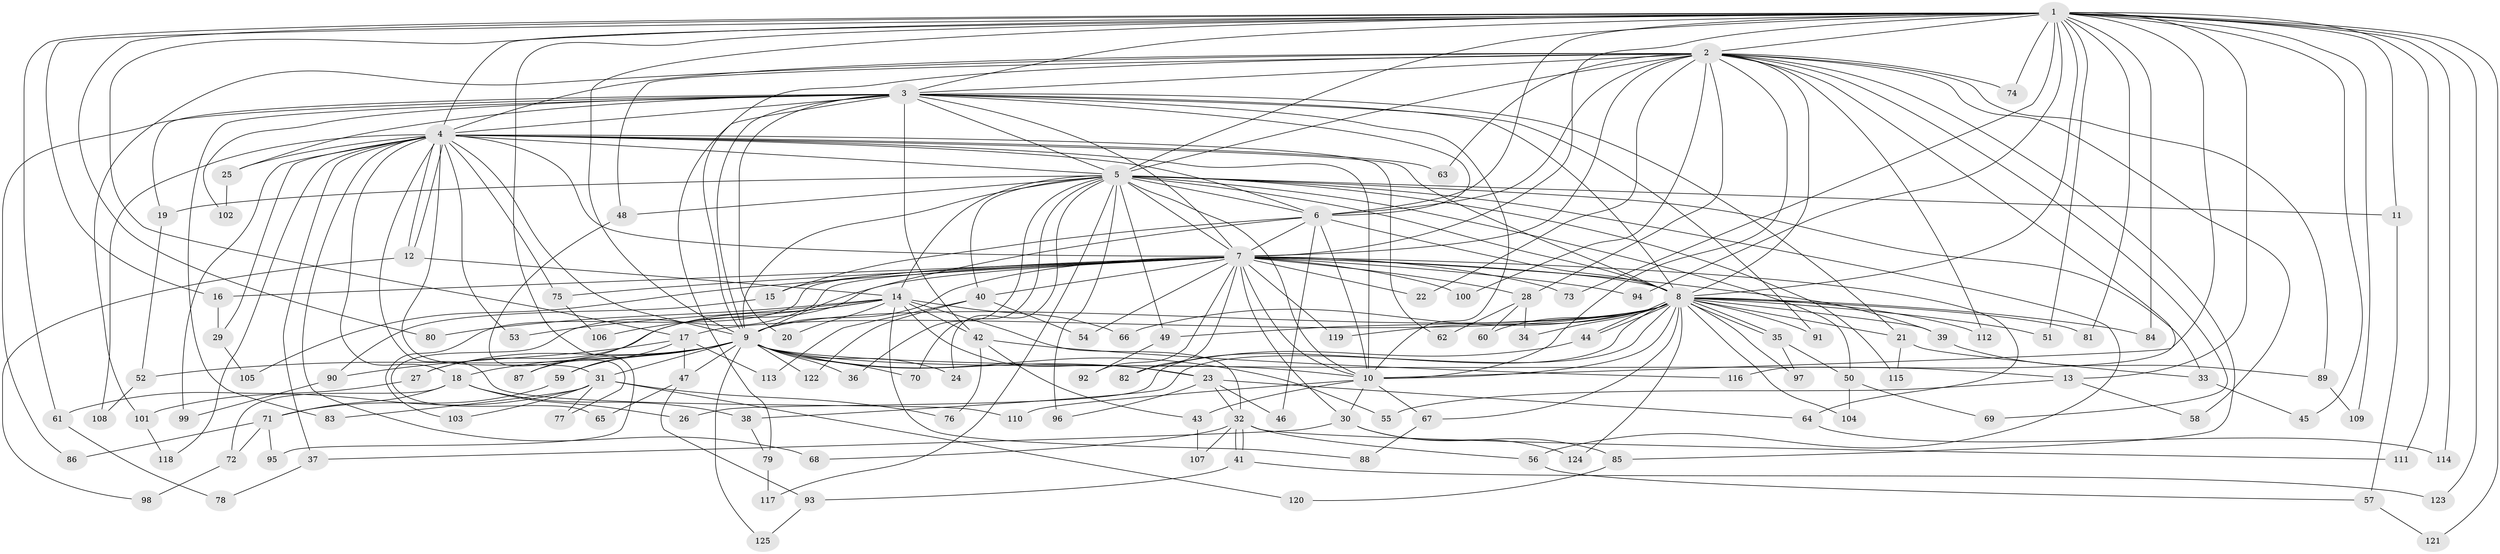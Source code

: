 // Generated by graph-tools (version 1.1) at 2025/01/03/09/25 03:01:29]
// undirected, 125 vertices, 275 edges
graph export_dot {
graph [start="1"]
  node [color=gray90,style=filled];
  1;
  2;
  3;
  4;
  5;
  6;
  7;
  8;
  9;
  10;
  11;
  12;
  13;
  14;
  15;
  16;
  17;
  18;
  19;
  20;
  21;
  22;
  23;
  24;
  25;
  26;
  27;
  28;
  29;
  30;
  31;
  32;
  33;
  34;
  35;
  36;
  37;
  38;
  39;
  40;
  41;
  42;
  43;
  44;
  45;
  46;
  47;
  48;
  49;
  50;
  51;
  52;
  53;
  54;
  55;
  56;
  57;
  58;
  59;
  60;
  61;
  62;
  63;
  64;
  65;
  66;
  67;
  68;
  69;
  70;
  71;
  72;
  73;
  74;
  75;
  76;
  77;
  78;
  79;
  80;
  81;
  82;
  83;
  84;
  85;
  86;
  87;
  88;
  89;
  90;
  91;
  92;
  93;
  94;
  95;
  96;
  97;
  98;
  99;
  100;
  101;
  102;
  103;
  104;
  105;
  106;
  107;
  108;
  109;
  110;
  111;
  112;
  113;
  114;
  115;
  116;
  117;
  118;
  119;
  120;
  121;
  122;
  123;
  124;
  125;
  1 -- 2;
  1 -- 3;
  1 -- 4;
  1 -- 5;
  1 -- 6;
  1 -- 7;
  1 -- 8;
  1 -- 9;
  1 -- 10;
  1 -- 11;
  1 -- 13;
  1 -- 16;
  1 -- 17;
  1 -- 45;
  1 -- 51;
  1 -- 61;
  1 -- 73;
  1 -- 74;
  1 -- 80;
  1 -- 81;
  1 -- 84;
  1 -- 94;
  1 -- 95;
  1 -- 109;
  1 -- 111;
  1 -- 114;
  1 -- 121;
  1 -- 123;
  2 -- 3;
  2 -- 4;
  2 -- 5;
  2 -- 6;
  2 -- 7;
  2 -- 8;
  2 -- 9;
  2 -- 10;
  2 -- 22;
  2 -- 28;
  2 -- 48;
  2 -- 58;
  2 -- 63;
  2 -- 69;
  2 -- 74;
  2 -- 85;
  2 -- 89;
  2 -- 100;
  2 -- 101;
  2 -- 112;
  2 -- 116;
  3 -- 4;
  3 -- 5;
  3 -- 6;
  3 -- 7;
  3 -- 8;
  3 -- 9;
  3 -- 10;
  3 -- 19;
  3 -- 20;
  3 -- 21;
  3 -- 25;
  3 -- 42;
  3 -- 79;
  3 -- 83;
  3 -- 86;
  3 -- 91;
  3 -- 102;
  4 -- 5;
  4 -- 6;
  4 -- 7;
  4 -- 8;
  4 -- 9;
  4 -- 10;
  4 -- 12;
  4 -- 12;
  4 -- 18;
  4 -- 25;
  4 -- 29;
  4 -- 31;
  4 -- 37;
  4 -- 53;
  4 -- 62;
  4 -- 63;
  4 -- 68;
  4 -- 75;
  4 -- 99;
  4 -- 108;
  4 -- 110;
  4 -- 118;
  5 -- 6;
  5 -- 7;
  5 -- 8;
  5 -- 9;
  5 -- 10;
  5 -- 11;
  5 -- 14;
  5 -- 19;
  5 -- 24;
  5 -- 33;
  5 -- 36;
  5 -- 40;
  5 -- 48;
  5 -- 49;
  5 -- 50;
  5 -- 56;
  5 -- 70;
  5 -- 96;
  5 -- 115;
  5 -- 117;
  6 -- 7;
  6 -- 8;
  6 -- 9;
  6 -- 10;
  6 -- 15;
  6 -- 46;
  7 -- 8;
  7 -- 9;
  7 -- 10;
  7 -- 15;
  7 -- 16;
  7 -- 22;
  7 -- 28;
  7 -- 30;
  7 -- 39;
  7 -- 40;
  7 -- 54;
  7 -- 64;
  7 -- 65;
  7 -- 73;
  7 -- 75;
  7 -- 82;
  7 -- 87;
  7 -- 92;
  7 -- 94;
  7 -- 100;
  7 -- 103;
  7 -- 105;
  7 -- 119;
  8 -- 9;
  8 -- 10;
  8 -- 17;
  8 -- 21;
  8 -- 26;
  8 -- 34;
  8 -- 35;
  8 -- 35;
  8 -- 38;
  8 -- 39;
  8 -- 44;
  8 -- 44;
  8 -- 49;
  8 -- 51;
  8 -- 60;
  8 -- 66;
  8 -- 67;
  8 -- 81;
  8 -- 84;
  8 -- 91;
  8 -- 97;
  8 -- 104;
  8 -- 112;
  8 -- 119;
  8 -- 124;
  9 -- 10;
  9 -- 13;
  9 -- 18;
  9 -- 23;
  9 -- 24;
  9 -- 27;
  9 -- 31;
  9 -- 36;
  9 -- 47;
  9 -- 52;
  9 -- 55;
  9 -- 59;
  9 -- 70;
  9 -- 87;
  9 -- 122;
  9 -- 125;
  10 -- 30;
  10 -- 43;
  10 -- 67;
  10 -- 110;
  11 -- 57;
  12 -- 14;
  12 -- 98;
  13 -- 55;
  13 -- 58;
  14 -- 20;
  14 -- 23;
  14 -- 27;
  14 -- 32;
  14 -- 42;
  14 -- 53;
  14 -- 66;
  14 -- 80;
  14 -- 88;
  14 -- 106;
  15 -- 90;
  16 -- 29;
  17 -- 47;
  17 -- 59;
  17 -- 90;
  17 -- 113;
  18 -- 26;
  18 -- 38;
  18 -- 71;
  18 -- 72;
  19 -- 52;
  21 -- 33;
  21 -- 115;
  23 -- 32;
  23 -- 46;
  23 -- 64;
  23 -- 96;
  25 -- 102;
  27 -- 61;
  28 -- 34;
  28 -- 60;
  28 -- 62;
  29 -- 105;
  30 -- 37;
  30 -- 85;
  30 -- 124;
  31 -- 76;
  31 -- 77;
  31 -- 83;
  31 -- 101;
  31 -- 103;
  31 -- 120;
  32 -- 41;
  32 -- 41;
  32 -- 56;
  32 -- 68;
  32 -- 107;
  32 -- 111;
  33 -- 45;
  35 -- 50;
  35 -- 97;
  37 -- 78;
  38 -- 79;
  39 -- 89;
  40 -- 54;
  40 -- 113;
  40 -- 122;
  41 -- 93;
  41 -- 123;
  42 -- 43;
  42 -- 76;
  42 -- 116;
  43 -- 107;
  44 -- 82;
  47 -- 65;
  47 -- 93;
  48 -- 77;
  49 -- 92;
  50 -- 69;
  50 -- 104;
  52 -- 108;
  56 -- 57;
  57 -- 121;
  59 -- 71;
  61 -- 78;
  64 -- 114;
  67 -- 88;
  71 -- 72;
  71 -- 86;
  71 -- 95;
  72 -- 98;
  75 -- 106;
  79 -- 117;
  85 -- 120;
  89 -- 109;
  90 -- 99;
  93 -- 125;
  101 -- 118;
}
